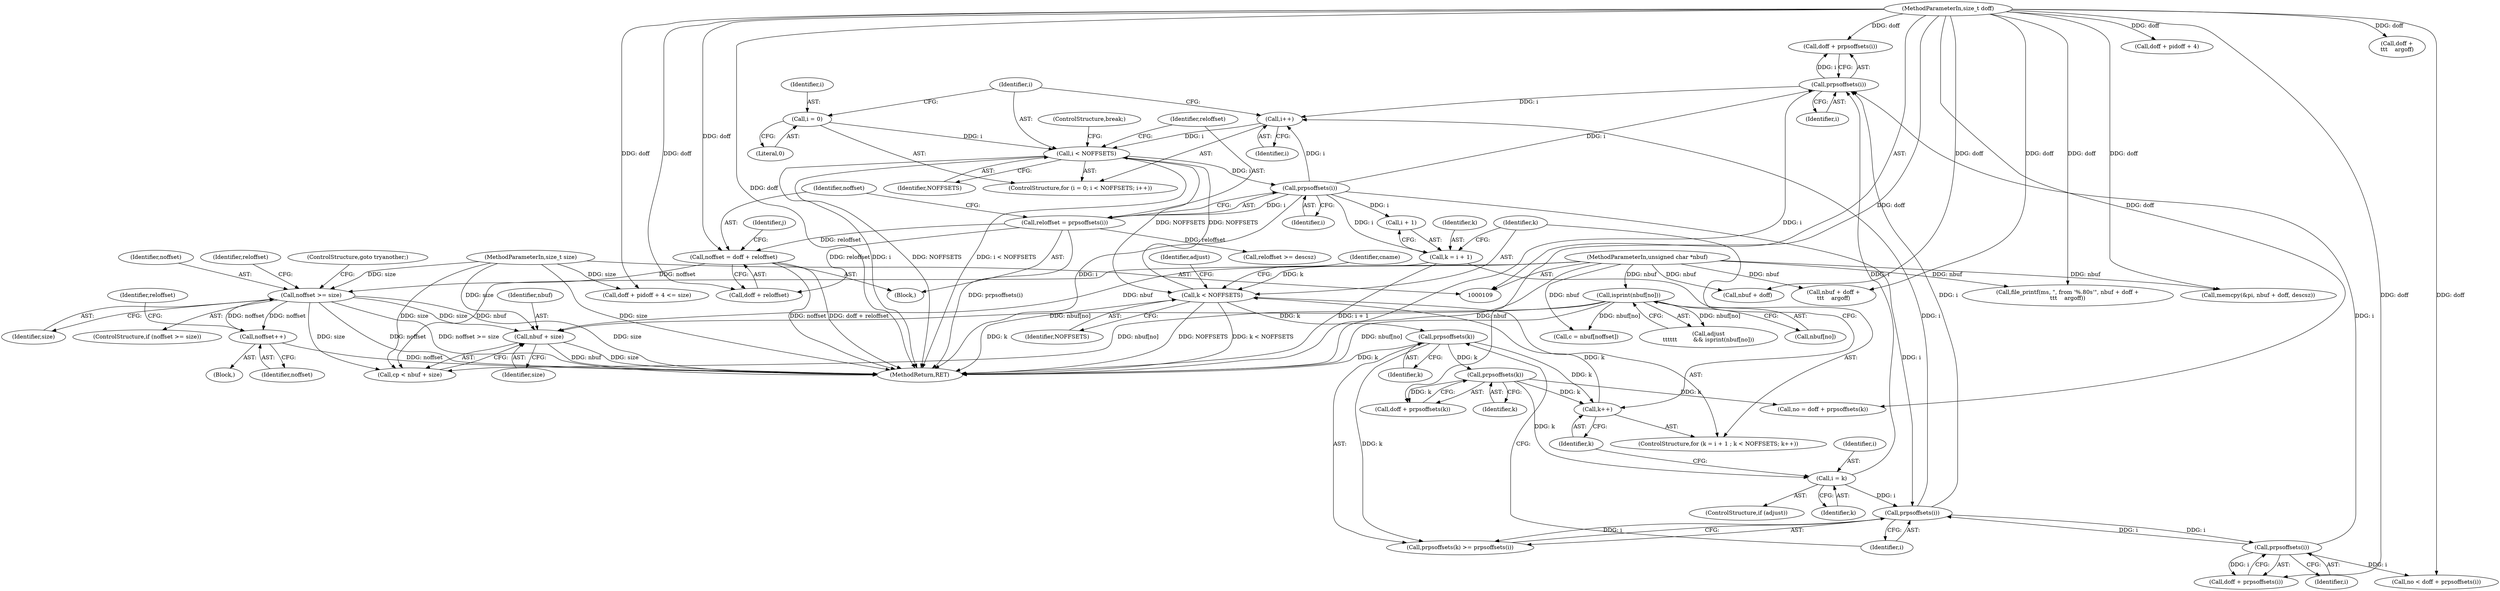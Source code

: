 digraph "0_file_2858eaf99f6cc5aae129bcbf1e24ad160240185f@pointer" {
"1000499" [label="(Call,nbuf + size)"];
"1000472" [label="(Call,isprint(nbuf[no]))"];
"1000111" [label="(MethodParameterIn,unsigned char *nbuf)"];
"1000393" [label="(Call,noffset >= size)"];
"1000387" [label="(Call,noffset++)"];
"1000370" [label="(Call,noffset = doff + reloffset)"];
"1000117" [label="(MethodParameterIn,size_t doff)"];
"1000365" [label="(Call,reloffset = prpsoffsets(i))"];
"1000367" [label="(Call,prpsoffsets(i))"];
"1000356" [label="(Call,i < NOFFSETS)"];
"1000359" [label="(Call,i++)"];
"1000490" [label="(Call,prpsoffsets(i))"];
"1000464" [label="(Call,prpsoffsets(i))"];
"1000450" [label="(Call,prpsoffsets(i))"];
"1000478" [label="(Call,i = k)"];
"1000458" [label="(Call,prpsoffsets(k))"];
"1000448" [label="(Call,prpsoffsets(k))"];
"1000435" [label="(Call,k < NOFFSETS)"];
"1000430" [label="(Call,k = i + 1)"];
"1000438" [label="(Call,k++)"];
"1000353" [label="(Call,i = 0)"];
"1000119" [label="(MethodParameterIn,size_t size)"];
"1000491" [label="(Identifier,i)"];
"1000500" [label="(Identifier,nbuf)"];
"1000390" [label="(Identifier,reloffset)"];
"1000368" [label="(Identifier,i)"];
"1000488" [label="(Call,doff + prpsoffsets(i))"];
"1000473" [label="(Call,nbuf[no])"];
"1000472" [label="(Call,isprint(nbuf[no]))"];
"1000358" [label="(Identifier,NOFFSETS)"];
"1000458" [label="(Call,prpsoffsets(k))"];
"1000448" [label="(Call,prpsoffsets(k))"];
"1000444" [label="(Identifier,adjust)"];
"1000398" [label="(Call,reloffset >= descsz)"];
"1000254" [label="(Call,nbuf + doff)"];
"1000499" [label="(Call,nbuf + size)"];
"1000323" [label="(Call,doff + pidoff + 4 <= size)"];
"1000388" [label="(Identifier,noffset)"];
"1000438" [label="(Call,k++)"];
"1000393" [label="(Call,noffset >= size)"];
"1000354" [label="(Identifier,i)"];
"1000501" [label="(Identifier,size)"];
"1000303" [label="(Call,file_printf(ms, \", from '%.80s'\", nbuf + doff +\n\t\t\t    argoff))"];
"1000479" [label="(Identifier,i)"];
"1000353" [label="(Call,i = 0)"];
"1000490" [label="(Call,prpsoffsets(i))"];
"1000439" [label="(Identifier,k)"];
"1000371" [label="(Identifier,noffset)"];
"1000459" [label="(Identifier,k)"];
"1000378" [label="(Identifier,j)"];
"1000454" [label="(Call,no = doff + prpsoffsets(k))"];
"1000367" [label="(Call,prpsoffsets(i))"];
"1000359" [label="(Call,i++)"];
"1000449" [label="(Identifier,k)"];
"1000482" [label="(Identifier,cname)"];
"1000450" [label="(Call,prpsoffsets(i))"];
"1000480" [label="(Identifier,k)"];
"1000324" [label="(Call,doff + pidoff + 4)"];
"1000251" [label="(Call,memcpy(&pi, nbuf + doff, descsz))"];
"1000387" [label="(Call,noffset++)"];
"1000470" [label="(Call,adjust\n\t\t\t\t\t\t         && isprint(nbuf[no]))"];
"1000456" [label="(Call,doff + prpsoffsets(k))"];
"1000478" [label="(Call,i = k)"];
"1000360" [label="(Identifier,i)"];
"1000451" [label="(Identifier,i)"];
"1000432" [label="(Call,i + 1)"];
"1000465" [label="(Identifier,i)"];
"1000119" [label="(MethodParameterIn,size_t size)"];
"1000370" [label="(Call,noffset = doff + reloffset)"];
"1000117" [label="(MethodParameterIn,size_t doff)"];
"1000462" [label="(Call,doff + prpsoffsets(i))"];
"1000447" [label="(Call,prpsoffsets(k) >= prpsoffsets(i))"];
"1000111" [label="(MethodParameterIn,unsigned char *nbuf)"];
"1000429" [label="(ControlStructure,for (k = i + 1 ; k < NOFFSETS; k++))"];
"1000497" [label="(Call,cp < nbuf + size)"];
"1000308" [label="(Call,doff +\n\t\t\t    argoff)"];
"1000396" [label="(ControlStructure,goto tryanother;)"];
"1000395" [label="(Identifier,size)"];
"1000361" [label="(Block,)"];
"1000545" [label="(ControlStructure,break;)"];
"1000460" [label="(Call,no < doff + prpsoffsets(i))"];
"1000366" [label="(Identifier,reloffset)"];
"1000386" [label="(Block,)"];
"1000435" [label="(Call,k < NOFFSETS)"];
"1000476" [label="(ControlStructure,if (adjust))"];
"1000394" [label="(Identifier,noffset)"];
"1000430" [label="(Call,k = i + 1)"];
"1000365" [label="(Call,reloffset = prpsoffsets(i))"];
"1000431" [label="(Identifier,k)"];
"1000392" [label="(ControlStructure,if (noffset >= size))"];
"1000437" [label="(Identifier,NOFFSETS)"];
"1000436" [label="(Identifier,k)"];
"1000548" [label="(MethodReturn,RET)"];
"1000352" [label="(ControlStructure,for (i = 0; i < NOFFSETS; i++))"];
"1000357" [label="(Identifier,i)"];
"1000356" [label="(Call,i < NOFFSETS)"];
"1000464" [label="(Call,prpsoffsets(i))"];
"1000372" [label="(Call,doff + reloffset)"];
"1000399" [label="(Identifier,reloffset)"];
"1000355" [label="(Literal,0)"];
"1000306" [label="(Call,nbuf + doff +\n\t\t\t    argoff)"];
"1000402" [label="(Call,c = nbuf[noffset])"];
"1000499" -> "1000497"  [label="AST: "];
"1000499" -> "1000501"  [label="CFG: "];
"1000500" -> "1000499"  [label="AST: "];
"1000501" -> "1000499"  [label="AST: "];
"1000497" -> "1000499"  [label="CFG: "];
"1000499" -> "1000548"  [label="DDG: nbuf"];
"1000499" -> "1000548"  [label="DDG: size"];
"1000472" -> "1000499"  [label="DDG: nbuf[no]"];
"1000111" -> "1000499"  [label="DDG: nbuf"];
"1000393" -> "1000499"  [label="DDG: size"];
"1000119" -> "1000499"  [label="DDG: size"];
"1000472" -> "1000470"  [label="AST: "];
"1000472" -> "1000473"  [label="CFG: "];
"1000473" -> "1000472"  [label="AST: "];
"1000470" -> "1000472"  [label="CFG: "];
"1000472" -> "1000548"  [label="DDG: nbuf[no]"];
"1000472" -> "1000402"  [label="DDG: nbuf[no]"];
"1000472" -> "1000470"  [label="DDG: nbuf[no]"];
"1000111" -> "1000472"  [label="DDG: nbuf"];
"1000472" -> "1000497"  [label="DDG: nbuf[no]"];
"1000111" -> "1000109"  [label="AST: "];
"1000111" -> "1000548"  [label="DDG: nbuf"];
"1000111" -> "1000251"  [label="DDG: nbuf"];
"1000111" -> "1000254"  [label="DDG: nbuf"];
"1000111" -> "1000303"  [label="DDG: nbuf"];
"1000111" -> "1000306"  [label="DDG: nbuf"];
"1000111" -> "1000402"  [label="DDG: nbuf"];
"1000111" -> "1000497"  [label="DDG: nbuf"];
"1000393" -> "1000392"  [label="AST: "];
"1000393" -> "1000395"  [label="CFG: "];
"1000394" -> "1000393"  [label="AST: "];
"1000395" -> "1000393"  [label="AST: "];
"1000396" -> "1000393"  [label="CFG: "];
"1000399" -> "1000393"  [label="CFG: "];
"1000393" -> "1000548"  [label="DDG: noffset"];
"1000393" -> "1000548"  [label="DDG: noffset >= size"];
"1000393" -> "1000548"  [label="DDG: size"];
"1000393" -> "1000387"  [label="DDG: noffset"];
"1000387" -> "1000393"  [label="DDG: noffset"];
"1000370" -> "1000393"  [label="DDG: noffset"];
"1000119" -> "1000393"  [label="DDG: size"];
"1000393" -> "1000497"  [label="DDG: size"];
"1000387" -> "1000386"  [label="AST: "];
"1000387" -> "1000388"  [label="CFG: "];
"1000388" -> "1000387"  [label="AST: "];
"1000390" -> "1000387"  [label="CFG: "];
"1000387" -> "1000548"  [label="DDG: noffset"];
"1000370" -> "1000361"  [label="AST: "];
"1000370" -> "1000372"  [label="CFG: "];
"1000371" -> "1000370"  [label="AST: "];
"1000372" -> "1000370"  [label="AST: "];
"1000378" -> "1000370"  [label="CFG: "];
"1000370" -> "1000548"  [label="DDG: doff + reloffset"];
"1000370" -> "1000548"  [label="DDG: noffset"];
"1000117" -> "1000370"  [label="DDG: doff"];
"1000365" -> "1000370"  [label="DDG: reloffset"];
"1000117" -> "1000109"  [label="AST: "];
"1000117" -> "1000548"  [label="DDG: doff"];
"1000117" -> "1000251"  [label="DDG: doff"];
"1000117" -> "1000254"  [label="DDG: doff"];
"1000117" -> "1000303"  [label="DDG: doff"];
"1000117" -> "1000306"  [label="DDG: doff"];
"1000117" -> "1000308"  [label="DDG: doff"];
"1000117" -> "1000323"  [label="DDG: doff"];
"1000117" -> "1000324"  [label="DDG: doff"];
"1000117" -> "1000372"  [label="DDG: doff"];
"1000117" -> "1000454"  [label="DDG: doff"];
"1000117" -> "1000456"  [label="DDG: doff"];
"1000117" -> "1000460"  [label="DDG: doff"];
"1000117" -> "1000462"  [label="DDG: doff"];
"1000117" -> "1000488"  [label="DDG: doff"];
"1000365" -> "1000361"  [label="AST: "];
"1000365" -> "1000367"  [label="CFG: "];
"1000366" -> "1000365"  [label="AST: "];
"1000367" -> "1000365"  [label="AST: "];
"1000371" -> "1000365"  [label="CFG: "];
"1000365" -> "1000548"  [label="DDG: prpsoffsets(i)"];
"1000367" -> "1000365"  [label="DDG: i"];
"1000365" -> "1000372"  [label="DDG: reloffset"];
"1000365" -> "1000398"  [label="DDG: reloffset"];
"1000367" -> "1000368"  [label="CFG: "];
"1000368" -> "1000367"  [label="AST: "];
"1000367" -> "1000548"  [label="DDG: i"];
"1000367" -> "1000359"  [label="DDG: i"];
"1000356" -> "1000367"  [label="DDG: i"];
"1000367" -> "1000430"  [label="DDG: i"];
"1000367" -> "1000432"  [label="DDG: i"];
"1000367" -> "1000450"  [label="DDG: i"];
"1000367" -> "1000490"  [label="DDG: i"];
"1000356" -> "1000352"  [label="AST: "];
"1000356" -> "1000358"  [label="CFG: "];
"1000357" -> "1000356"  [label="AST: "];
"1000358" -> "1000356"  [label="AST: "];
"1000366" -> "1000356"  [label="CFG: "];
"1000545" -> "1000356"  [label="CFG: "];
"1000356" -> "1000548"  [label="DDG: i < NOFFSETS"];
"1000356" -> "1000548"  [label="DDG: i"];
"1000356" -> "1000548"  [label="DDG: NOFFSETS"];
"1000359" -> "1000356"  [label="DDG: i"];
"1000353" -> "1000356"  [label="DDG: i"];
"1000435" -> "1000356"  [label="DDG: NOFFSETS"];
"1000356" -> "1000435"  [label="DDG: NOFFSETS"];
"1000359" -> "1000352"  [label="AST: "];
"1000359" -> "1000360"  [label="CFG: "];
"1000360" -> "1000359"  [label="AST: "];
"1000357" -> "1000359"  [label="CFG: "];
"1000490" -> "1000359"  [label="DDG: i"];
"1000450" -> "1000359"  [label="DDG: i"];
"1000490" -> "1000488"  [label="AST: "];
"1000490" -> "1000491"  [label="CFG: "];
"1000491" -> "1000490"  [label="AST: "];
"1000488" -> "1000490"  [label="CFG: "];
"1000490" -> "1000548"  [label="DDG: i"];
"1000490" -> "1000488"  [label="DDG: i"];
"1000464" -> "1000490"  [label="DDG: i"];
"1000478" -> "1000490"  [label="DDG: i"];
"1000450" -> "1000490"  [label="DDG: i"];
"1000464" -> "1000462"  [label="AST: "];
"1000464" -> "1000465"  [label="CFG: "];
"1000465" -> "1000464"  [label="AST: "];
"1000462" -> "1000464"  [label="CFG: "];
"1000464" -> "1000450"  [label="DDG: i"];
"1000464" -> "1000460"  [label="DDG: i"];
"1000464" -> "1000462"  [label="DDG: i"];
"1000450" -> "1000464"  [label="DDG: i"];
"1000450" -> "1000447"  [label="AST: "];
"1000450" -> "1000451"  [label="CFG: "];
"1000451" -> "1000450"  [label="AST: "];
"1000447" -> "1000450"  [label="CFG: "];
"1000450" -> "1000447"  [label="DDG: i"];
"1000478" -> "1000450"  [label="DDG: i"];
"1000478" -> "1000476"  [label="AST: "];
"1000478" -> "1000480"  [label="CFG: "];
"1000479" -> "1000478"  [label="AST: "];
"1000480" -> "1000478"  [label="AST: "];
"1000439" -> "1000478"  [label="CFG: "];
"1000458" -> "1000478"  [label="DDG: k"];
"1000458" -> "1000456"  [label="AST: "];
"1000458" -> "1000459"  [label="CFG: "];
"1000459" -> "1000458"  [label="AST: "];
"1000456" -> "1000458"  [label="CFG: "];
"1000458" -> "1000438"  [label="DDG: k"];
"1000458" -> "1000454"  [label="DDG: k"];
"1000458" -> "1000456"  [label="DDG: k"];
"1000448" -> "1000458"  [label="DDG: k"];
"1000448" -> "1000447"  [label="AST: "];
"1000448" -> "1000449"  [label="CFG: "];
"1000449" -> "1000448"  [label="AST: "];
"1000451" -> "1000448"  [label="CFG: "];
"1000448" -> "1000548"  [label="DDG: k"];
"1000448" -> "1000438"  [label="DDG: k"];
"1000448" -> "1000447"  [label="DDG: k"];
"1000435" -> "1000448"  [label="DDG: k"];
"1000435" -> "1000429"  [label="AST: "];
"1000435" -> "1000437"  [label="CFG: "];
"1000436" -> "1000435"  [label="AST: "];
"1000437" -> "1000435"  [label="AST: "];
"1000444" -> "1000435"  [label="CFG: "];
"1000482" -> "1000435"  [label="CFG: "];
"1000435" -> "1000548"  [label="DDG: k"];
"1000435" -> "1000548"  [label="DDG: NOFFSETS"];
"1000435" -> "1000548"  [label="DDG: k < NOFFSETS"];
"1000430" -> "1000435"  [label="DDG: k"];
"1000438" -> "1000435"  [label="DDG: k"];
"1000430" -> "1000429"  [label="AST: "];
"1000430" -> "1000432"  [label="CFG: "];
"1000431" -> "1000430"  [label="AST: "];
"1000432" -> "1000430"  [label="AST: "];
"1000436" -> "1000430"  [label="CFG: "];
"1000430" -> "1000548"  [label="DDG: i + 1"];
"1000438" -> "1000429"  [label="AST: "];
"1000438" -> "1000439"  [label="CFG: "];
"1000439" -> "1000438"  [label="AST: "];
"1000436" -> "1000438"  [label="CFG: "];
"1000353" -> "1000352"  [label="AST: "];
"1000353" -> "1000355"  [label="CFG: "];
"1000354" -> "1000353"  [label="AST: "];
"1000355" -> "1000353"  [label="AST: "];
"1000357" -> "1000353"  [label="CFG: "];
"1000119" -> "1000109"  [label="AST: "];
"1000119" -> "1000548"  [label="DDG: size"];
"1000119" -> "1000323"  [label="DDG: size"];
"1000119" -> "1000497"  [label="DDG: size"];
}

